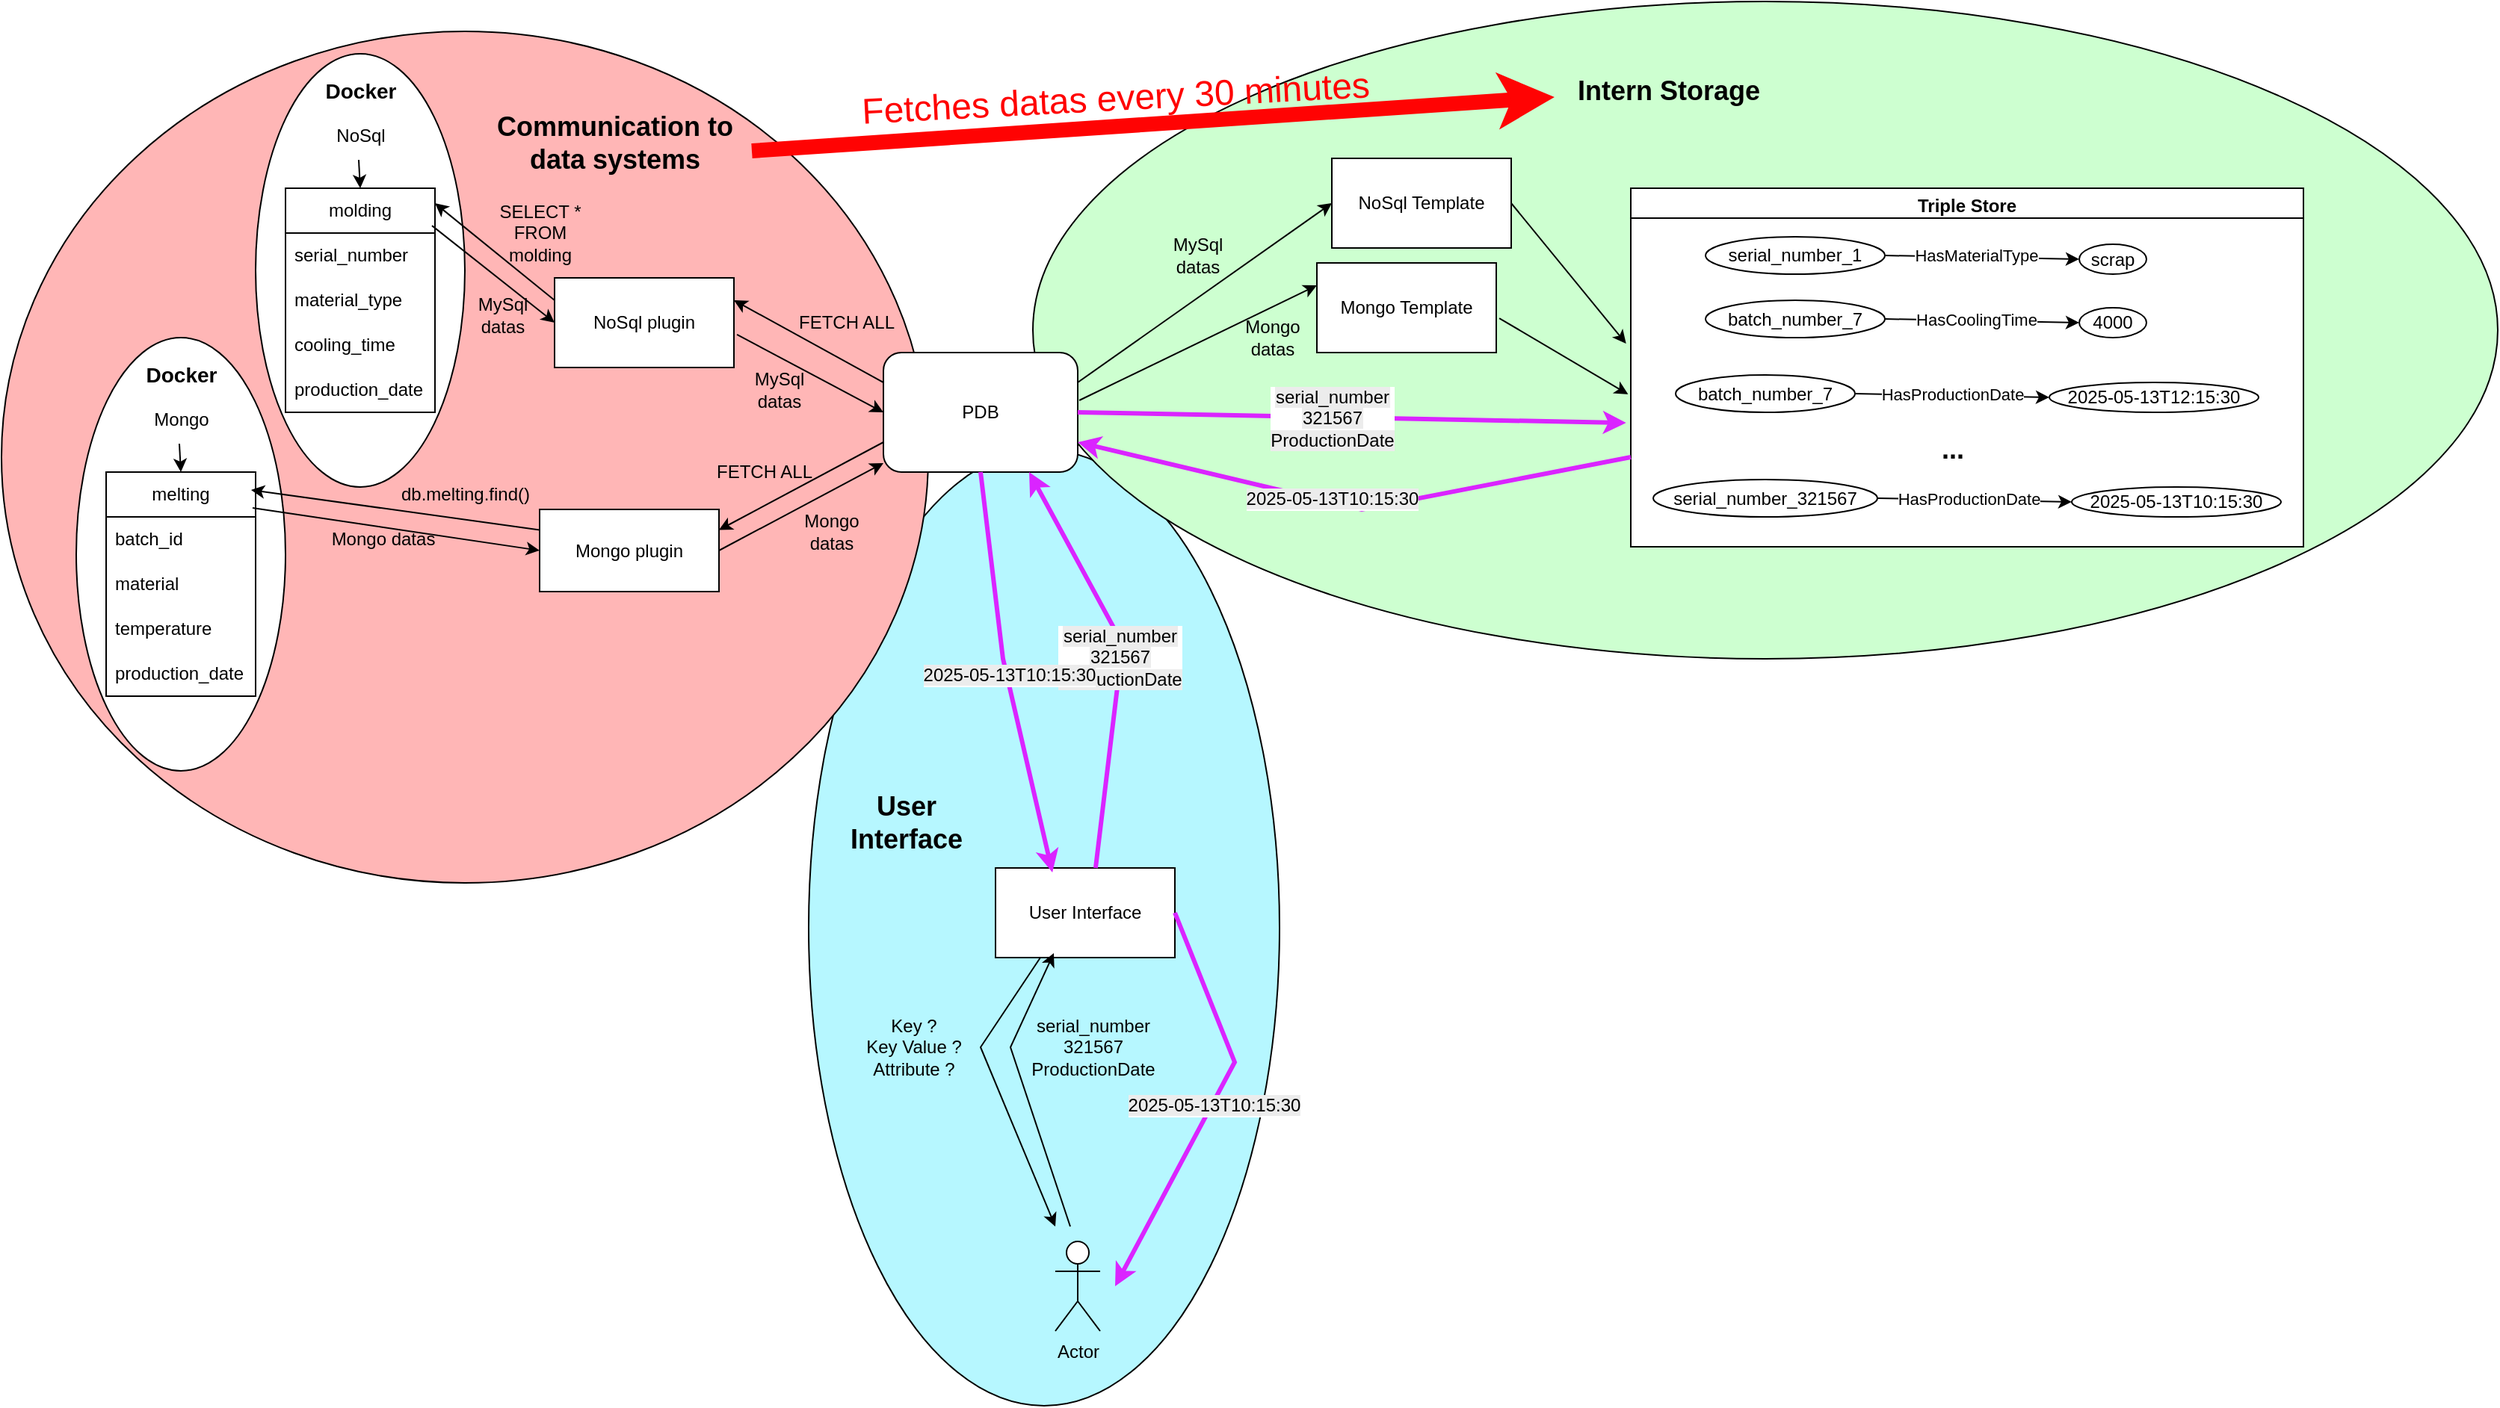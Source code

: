 <mxfile version="26.2.15">
  <diagram name="Page-1" id="P54fqgxrq9PAS0wYTWWo">
    <mxGraphModel dx="2066" dy="1235" grid="1" gridSize="10" guides="1" tooltips="1" connect="1" arrows="1" fold="1" page="1" pageScale="1" pageWidth="850" pageHeight="1100" math="0" shadow="0">
      <root>
        <mxCell id="0" />
        <mxCell id="1" parent="0" />
        <mxCell id="3cPbAiTUc3kKgB67v3EL-125" value="" style="ellipse;whiteSpace=wrap;html=1;fillColor=#B6F7FF;" vertex="1" parent="1">
          <mxGeometry x="560" y="350" width="315" height="640" as="geometry" />
        </mxCell>
        <mxCell id="3cPbAiTUc3kKgB67v3EL-90" value="" style="ellipse;whiteSpace=wrap;html=1;fillColor=#CDFFD0;" vertex="1" parent="1">
          <mxGeometry x="710" y="50" width="980" height="440" as="geometry" />
        </mxCell>
        <mxCell id="3cPbAiTUc3kKgB67v3EL-43" value="" style="ellipse;whiteSpace=wrap;html=1;fillColor=#FFB6B6;" vertex="1" parent="1">
          <mxGeometry x="20" y="70" width="620" height="570" as="geometry" />
        </mxCell>
        <mxCell id="3cPbAiTUc3kKgB67v3EL-2" value="" style="ellipse;whiteSpace=wrap;html=1;" vertex="1" parent="1">
          <mxGeometry x="190" y="85" width="140" height="290" as="geometry" />
        </mxCell>
        <mxCell id="3cPbAiTUc3kKgB67v3EL-3" value="molding" style="swimlane;fontStyle=0;childLayout=stackLayout;horizontal=1;startSize=30;horizontalStack=0;resizeParent=1;resizeParentMax=0;resizeLast=0;collapsible=1;marginBottom=0;whiteSpace=wrap;html=1;" vertex="1" parent="1">
          <mxGeometry x="210" y="175" width="100" height="150" as="geometry" />
        </mxCell>
        <mxCell id="3cPbAiTUc3kKgB67v3EL-4" value="serial_number" style="text;strokeColor=none;fillColor=none;align=left;verticalAlign=middle;spacingLeft=4;spacingRight=4;overflow=hidden;points=[[0,0.5],[1,0.5]];portConstraint=eastwest;rotatable=0;whiteSpace=wrap;html=1;" vertex="1" parent="3cPbAiTUc3kKgB67v3EL-3">
          <mxGeometry y="30" width="100" height="30" as="geometry" />
        </mxCell>
        <mxCell id="3cPbAiTUc3kKgB67v3EL-5" value="material_type" style="text;strokeColor=none;fillColor=none;align=left;verticalAlign=middle;spacingLeft=4;spacingRight=4;overflow=hidden;points=[[0,0.5],[1,0.5]];portConstraint=eastwest;rotatable=0;whiteSpace=wrap;html=1;" vertex="1" parent="3cPbAiTUc3kKgB67v3EL-3">
          <mxGeometry y="60" width="100" height="30" as="geometry" />
        </mxCell>
        <mxCell id="3cPbAiTUc3kKgB67v3EL-6" value="cooling_time" style="text;strokeColor=none;fillColor=none;align=left;verticalAlign=middle;spacingLeft=4;spacingRight=4;overflow=hidden;points=[[0,0.5],[1,0.5]];portConstraint=eastwest;rotatable=0;whiteSpace=wrap;html=1;" vertex="1" parent="3cPbAiTUc3kKgB67v3EL-3">
          <mxGeometry y="90" width="100" height="30" as="geometry" />
        </mxCell>
        <mxCell id="3cPbAiTUc3kKgB67v3EL-7" value="production_date" style="text;strokeColor=none;fillColor=none;align=left;verticalAlign=middle;spacingLeft=4;spacingRight=4;overflow=hidden;points=[[0,0.5],[1,0.5]];portConstraint=eastwest;rotatable=0;whiteSpace=wrap;html=1;" vertex="1" parent="3cPbAiTUc3kKgB67v3EL-3">
          <mxGeometry y="120" width="100" height="30" as="geometry" />
        </mxCell>
        <mxCell id="3cPbAiTUc3kKgB67v3EL-8" value="&lt;b&gt;&lt;font style=&quot;font-size: 14px;&quot;&gt;Docker&lt;/font&gt;&lt;/b&gt;" style="text;html=1;align=center;verticalAlign=middle;resizable=0;points=[];autosize=1;strokeColor=none;fillColor=none;" vertex="1" parent="1">
          <mxGeometry x="225" y="95" width="70" height="30" as="geometry" />
        </mxCell>
        <mxCell id="3cPbAiTUc3kKgB67v3EL-11" value="NoSql" style="text;html=1;align=center;verticalAlign=middle;resizable=0;points=[];autosize=1;strokeColor=none;fillColor=none;" vertex="1" parent="1">
          <mxGeometry x="230" y="125" width="60" height="30" as="geometry" />
        </mxCell>
        <mxCell id="3cPbAiTUc3kKgB67v3EL-13" value="" style="edgeStyle=none;orthogonalLoop=1;jettySize=auto;html=1;rounded=0;exitX=0.483;exitY=1.033;exitDx=0;exitDy=0;exitPerimeter=0;entryX=0.5;entryY=0;entryDx=0;entryDy=0;" edge="1" parent="1" source="3cPbAiTUc3kKgB67v3EL-11" target="3cPbAiTUc3kKgB67v3EL-3">
          <mxGeometry width="100" relative="1" as="geometry">
            <mxPoint x="430" y="215" as="sourcePoint" />
            <mxPoint x="530" y="215" as="targetPoint" />
            <Array as="points" />
          </mxGeometry>
        </mxCell>
        <mxCell id="3cPbAiTUc3kKgB67v3EL-14" value="" style="ellipse;whiteSpace=wrap;html=1;" vertex="1" parent="1">
          <mxGeometry x="70" y="275" width="140" height="290" as="geometry" />
        </mxCell>
        <mxCell id="3cPbAiTUc3kKgB67v3EL-15" value="melting" style="swimlane;fontStyle=0;childLayout=stackLayout;horizontal=1;startSize=30;horizontalStack=0;resizeParent=1;resizeParentMax=0;resizeLast=0;collapsible=1;marginBottom=0;whiteSpace=wrap;html=1;" vertex="1" parent="1">
          <mxGeometry x="90" y="365" width="100" height="150" as="geometry" />
        </mxCell>
        <mxCell id="3cPbAiTUc3kKgB67v3EL-16" value="batch_id" style="text;strokeColor=none;fillColor=none;align=left;verticalAlign=middle;spacingLeft=4;spacingRight=4;overflow=hidden;points=[[0,0.5],[1,0.5]];portConstraint=eastwest;rotatable=0;whiteSpace=wrap;html=1;" vertex="1" parent="3cPbAiTUc3kKgB67v3EL-15">
          <mxGeometry y="30" width="100" height="30" as="geometry" />
        </mxCell>
        <mxCell id="3cPbAiTUc3kKgB67v3EL-17" value="material" style="text;strokeColor=none;fillColor=none;align=left;verticalAlign=middle;spacingLeft=4;spacingRight=4;overflow=hidden;points=[[0,0.5],[1,0.5]];portConstraint=eastwest;rotatable=0;whiteSpace=wrap;html=1;" vertex="1" parent="3cPbAiTUc3kKgB67v3EL-15">
          <mxGeometry y="60" width="100" height="30" as="geometry" />
        </mxCell>
        <mxCell id="3cPbAiTUc3kKgB67v3EL-18" value="temperature" style="text;strokeColor=none;fillColor=none;align=left;verticalAlign=middle;spacingLeft=4;spacingRight=4;overflow=hidden;points=[[0,0.5],[1,0.5]];portConstraint=eastwest;rotatable=0;whiteSpace=wrap;html=1;" vertex="1" parent="3cPbAiTUc3kKgB67v3EL-15">
          <mxGeometry y="90" width="100" height="30" as="geometry" />
        </mxCell>
        <mxCell id="3cPbAiTUc3kKgB67v3EL-19" value="production_date" style="text;strokeColor=none;fillColor=none;align=left;verticalAlign=middle;spacingLeft=4;spacingRight=4;overflow=hidden;points=[[0,0.5],[1,0.5]];portConstraint=eastwest;rotatable=0;whiteSpace=wrap;html=1;" vertex="1" parent="3cPbAiTUc3kKgB67v3EL-15">
          <mxGeometry y="120" width="100" height="30" as="geometry" />
        </mxCell>
        <mxCell id="3cPbAiTUc3kKgB67v3EL-20" value="&lt;b&gt;&lt;font style=&quot;font-size: 14px;&quot;&gt;Docker&lt;/font&gt;&lt;/b&gt;" style="text;html=1;align=center;verticalAlign=middle;resizable=0;points=[];autosize=1;strokeColor=none;fillColor=none;" vertex="1" parent="1">
          <mxGeometry x="105" y="285" width="70" height="30" as="geometry" />
        </mxCell>
        <mxCell id="3cPbAiTUc3kKgB67v3EL-21" value="Mongo" style="text;html=1;align=center;verticalAlign=middle;resizable=0;points=[];autosize=1;strokeColor=none;fillColor=none;" vertex="1" parent="1">
          <mxGeometry x="110" y="315" width="60" height="30" as="geometry" />
        </mxCell>
        <mxCell id="3cPbAiTUc3kKgB67v3EL-22" value="" style="edgeStyle=none;orthogonalLoop=1;jettySize=auto;html=1;rounded=0;exitX=0.483;exitY=1.033;exitDx=0;exitDy=0;exitPerimeter=0;entryX=0.5;entryY=0;entryDx=0;entryDy=0;" edge="1" parent="1" source="3cPbAiTUc3kKgB67v3EL-21" target="3cPbAiTUc3kKgB67v3EL-15">
          <mxGeometry width="100" relative="1" as="geometry">
            <mxPoint x="310" y="405" as="sourcePoint" />
            <mxPoint x="410" y="405" as="targetPoint" />
            <Array as="points" />
          </mxGeometry>
        </mxCell>
        <mxCell id="3cPbAiTUc3kKgB67v3EL-23" value="NoSql plugin" style="rounded=0;whiteSpace=wrap;html=1;" vertex="1" parent="1">
          <mxGeometry x="390" y="235" width="120" height="60" as="geometry" />
        </mxCell>
        <mxCell id="3cPbAiTUc3kKgB67v3EL-24" value="Mongo plugin" style="rounded=0;whiteSpace=wrap;html=1;" vertex="1" parent="1">
          <mxGeometry x="380" y="390" width="120" height="55" as="geometry" />
        </mxCell>
        <mxCell id="3cPbAiTUc3kKgB67v3EL-25" value="PDB" style="rounded=1;whiteSpace=wrap;html=1;" vertex="1" parent="1">
          <mxGeometry x="610" y="285" width="130" height="80" as="geometry" />
        </mxCell>
        <mxCell id="3cPbAiTUc3kKgB67v3EL-30" value="" style="edgeStyle=none;orthogonalLoop=1;jettySize=auto;html=1;rounded=0;exitX=0;exitY=0.25;exitDx=0;exitDy=0;entryX=1;entryY=0.25;entryDx=0;entryDy=0;" edge="1" parent="1" source="3cPbAiTUc3kKgB67v3EL-25" target="3cPbAiTUc3kKgB67v3EL-23">
          <mxGeometry width="100" relative="1" as="geometry">
            <mxPoint x="390" y="215" as="sourcePoint" />
            <mxPoint x="490" y="215" as="targetPoint" />
            <Array as="points" />
          </mxGeometry>
        </mxCell>
        <mxCell id="3cPbAiTUc3kKgB67v3EL-31" value="" style="edgeStyle=none;orthogonalLoop=1;jettySize=auto;html=1;rounded=0;exitX=0;exitY=0.75;exitDx=0;exitDy=0;entryX=1;entryY=0.25;entryDx=0;entryDy=0;" edge="1" parent="1" source="3cPbAiTUc3kKgB67v3EL-25" target="3cPbAiTUc3kKgB67v3EL-24">
          <mxGeometry width="100" relative="1" as="geometry">
            <mxPoint x="360" y="375" as="sourcePoint" />
            <mxPoint x="460" y="375" as="targetPoint" />
            <Array as="points" />
          </mxGeometry>
        </mxCell>
        <mxCell id="3cPbAiTUc3kKgB67v3EL-32" value="" style="edgeStyle=none;orthogonalLoop=1;jettySize=auto;html=1;rounded=0;exitX=0;exitY=0.25;exitDx=0;exitDy=0;entryX=0.97;entryY=0.08;entryDx=0;entryDy=0;entryPerimeter=0;" edge="1" parent="1" source="3cPbAiTUc3kKgB67v3EL-24" target="3cPbAiTUc3kKgB67v3EL-15">
          <mxGeometry width="100" relative="1" as="geometry">
            <mxPoint x="130" y="405" as="sourcePoint" />
            <mxPoint x="230" y="405" as="targetPoint" />
            <Array as="points" />
          </mxGeometry>
        </mxCell>
        <mxCell id="3cPbAiTUc3kKgB67v3EL-33" value="" style="edgeStyle=none;orthogonalLoop=1;jettySize=auto;html=1;rounded=0;exitX=0.98;exitY=0.16;exitDx=0;exitDy=0;exitPerimeter=0;entryX=0;entryY=0.5;entryDx=0;entryDy=0;" edge="1" parent="1" source="3cPbAiTUc3kKgB67v3EL-15" target="3cPbAiTUc3kKgB67v3EL-24">
          <mxGeometry width="100" relative="1" as="geometry">
            <mxPoint x="90" y="425" as="sourcePoint" />
            <mxPoint x="190" y="425" as="targetPoint" />
            <Array as="points" />
          </mxGeometry>
        </mxCell>
        <mxCell id="3cPbAiTUc3kKgB67v3EL-36" value="" style="edgeStyle=none;orthogonalLoop=1;jettySize=auto;html=1;rounded=0;exitX=0;exitY=0.25;exitDx=0;exitDy=0;entryX=1;entryY=0.067;entryDx=0;entryDy=0;entryPerimeter=0;" edge="1" parent="1" source="3cPbAiTUc3kKgB67v3EL-23" target="3cPbAiTUc3kKgB67v3EL-3">
          <mxGeometry width="100" relative="1" as="geometry">
            <mxPoint x="190" y="113" as="sourcePoint" />
            <mxPoint x="27" y="85" as="targetPoint" />
            <Array as="points" />
          </mxGeometry>
        </mxCell>
        <mxCell id="3cPbAiTUc3kKgB67v3EL-37" value="" style="edgeStyle=none;orthogonalLoop=1;jettySize=auto;html=1;rounded=0;exitX=0.98;exitY=0.167;exitDx=0;exitDy=0;exitPerimeter=0;entryX=0;entryY=0.5;entryDx=0;entryDy=0;" edge="1" parent="1" source="3cPbAiTUc3kKgB67v3EL-3" target="3cPbAiTUc3kKgB67v3EL-23">
          <mxGeometry width="100" relative="1" as="geometry">
            <mxPoint x="28" y="97" as="sourcePoint" />
            <mxPoint x="190" y="128" as="targetPoint" />
            <Array as="points" />
          </mxGeometry>
        </mxCell>
        <mxCell id="3cPbAiTUc3kKgB67v3EL-38" value="" style="edgeStyle=none;orthogonalLoop=1;jettySize=auto;html=1;rounded=0;exitX=1.017;exitY=0.633;exitDx=0;exitDy=0;entryX=0;entryY=0.5;entryDx=0;entryDy=0;exitPerimeter=0;" edge="1" parent="1" source="3cPbAiTUc3kKgB67v3EL-23" target="3cPbAiTUc3kKgB67v3EL-25">
          <mxGeometry width="100" relative="1" as="geometry">
            <mxPoint x="270" y="175" as="sourcePoint" />
            <mxPoint x="370" y="175" as="targetPoint" />
            <Array as="points" />
          </mxGeometry>
        </mxCell>
        <mxCell id="3cPbAiTUc3kKgB67v3EL-39" value="" style="edgeStyle=none;orthogonalLoop=1;jettySize=auto;html=1;rounded=0;entryX=0;entryY=0.925;entryDx=0;entryDy=0;exitX=1;exitY=0.5;exitDx=0;exitDy=0;entryPerimeter=0;" edge="1" parent="1" source="3cPbAiTUc3kKgB67v3EL-24" target="3cPbAiTUc3kKgB67v3EL-25">
          <mxGeometry width="100" relative="1" as="geometry">
            <mxPoint x="310" y="525" as="sourcePoint" />
            <mxPoint x="480" y="515" as="targetPoint" />
            <Array as="points" />
          </mxGeometry>
        </mxCell>
        <mxCell id="3cPbAiTUc3kKgB67v3EL-41" value="&lt;font style=&quot;font-size: 18px; color: rgb(0, 0, 0);&quot;&gt;&lt;b style=&quot;&quot;&gt;Communication to &lt;br&gt;data systems&lt;/b&gt;&lt;/font&gt;" style="text;html=1;align=center;verticalAlign=middle;resizable=0;points=[];autosize=1;strokeColor=none;fillColor=none;" vertex="1" parent="1">
          <mxGeometry x="340" y="115" width="180" height="60" as="geometry" />
        </mxCell>
        <mxCell id="3cPbAiTUc3kKgB67v3EL-44" value="NoSql Template" style="rounded=0;whiteSpace=wrap;html=1;" vertex="1" parent="1">
          <mxGeometry x="910" y="155" width="120" height="60" as="geometry" />
        </mxCell>
        <mxCell id="3cPbAiTUc3kKgB67v3EL-45" value="Mongo Template" style="rounded=0;whiteSpace=wrap;html=1;" vertex="1" parent="1">
          <mxGeometry x="900" y="225" width="120" height="60" as="geometry" />
        </mxCell>
        <mxCell id="3cPbAiTUc3kKgB67v3EL-46" value="" style="edgeStyle=none;orthogonalLoop=1;jettySize=auto;html=1;rounded=0;exitX=1;exitY=0.25;exitDx=0;exitDy=0;entryX=0;entryY=0.5;entryDx=0;entryDy=0;" edge="1" parent="1" source="3cPbAiTUc3kKgB67v3EL-25" target="3cPbAiTUc3kKgB67v3EL-44">
          <mxGeometry width="100" relative="1" as="geometry">
            <mxPoint x="760" y="310" as="sourcePoint" />
            <mxPoint x="860" y="310" as="targetPoint" />
            <Array as="points" />
          </mxGeometry>
        </mxCell>
        <mxCell id="3cPbAiTUc3kKgB67v3EL-47" value="" style="edgeStyle=none;orthogonalLoop=1;jettySize=auto;html=1;rounded=0;exitX=1.008;exitY=0.4;exitDx=0;exitDy=0;entryX=0;entryY=0.25;entryDx=0;entryDy=0;exitPerimeter=0;" edge="1" parent="1" source="3cPbAiTUc3kKgB67v3EL-25" target="3cPbAiTUc3kKgB67v3EL-45">
          <mxGeometry width="100" relative="1" as="geometry">
            <mxPoint x="820" y="330" as="sourcePoint" />
            <mxPoint x="920" y="330" as="targetPoint" />
            <Array as="points" />
          </mxGeometry>
        </mxCell>
        <mxCell id="3cPbAiTUc3kKgB67v3EL-87" value="Triple Store" style="swimlane;whiteSpace=wrap;html=1;" vertex="1" parent="1">
          <mxGeometry x="1110" y="175" width="450" height="240" as="geometry" />
        </mxCell>
        <mxCell id="3cPbAiTUc3kKgB67v3EL-91" value="" style="rounded=0;whiteSpace=wrap;html=1;" vertex="1" parent="3cPbAiTUc3kKgB67v3EL-87">
          <mxGeometry y="20" width="450" height="220" as="geometry" />
        </mxCell>
        <mxCell id="3cPbAiTUc3kKgB67v3EL-53" value="serial_number_1" style="ellipse;whiteSpace=wrap;html=1;" vertex="1" parent="3cPbAiTUc3kKgB67v3EL-87">
          <mxGeometry x="50" y="32.5" width="120" height="25" as="geometry" />
        </mxCell>
        <mxCell id="3cPbAiTUc3kKgB67v3EL-54" value="scrap" style="ellipse;whiteSpace=wrap;html=1;" vertex="1" parent="3cPbAiTUc3kKgB67v3EL-87">
          <mxGeometry x="300" y="37.5" width="45" height="20" as="geometry" />
        </mxCell>
        <mxCell id="3cPbAiTUc3kKgB67v3EL-66" value="" style="edgeStyle=none;orthogonalLoop=1;jettySize=auto;html=1;rounded=0;exitX=1;exitY=0.5;exitDx=0;exitDy=0;entryX=0;entryY=0.5;entryDx=0;entryDy=0;" edge="1" parent="3cPbAiTUc3kKgB67v3EL-87" source="3cPbAiTUc3kKgB67v3EL-53" target="3cPbAiTUc3kKgB67v3EL-54">
          <mxGeometry width="100" relative="1" as="geometry">
            <mxPoint x="150" y="100" as="sourcePoint" />
            <mxPoint x="250" y="100" as="targetPoint" />
            <Array as="points" />
          </mxGeometry>
        </mxCell>
        <mxCell id="3cPbAiTUc3kKgB67v3EL-67" value="HasMaterialType" style="edgeLabel;html=1;align=center;verticalAlign=middle;resizable=0;points=[];" vertex="1" connectable="0" parent="3cPbAiTUc3kKgB67v3EL-66">
          <mxGeometry x="-0.18" y="-3" relative="1" as="geometry">
            <mxPoint x="7" y="-4" as="offset" />
          </mxGeometry>
        </mxCell>
        <mxCell id="3cPbAiTUc3kKgB67v3EL-68" value="batch_number_7" style="ellipse;whiteSpace=wrap;html=1;" vertex="1" parent="3cPbAiTUc3kKgB67v3EL-87">
          <mxGeometry x="50" y="75" width="120" height="25" as="geometry" />
        </mxCell>
        <mxCell id="3cPbAiTUc3kKgB67v3EL-69" value="4000" style="ellipse;whiteSpace=wrap;html=1;" vertex="1" parent="3cPbAiTUc3kKgB67v3EL-87">
          <mxGeometry x="300" y="80" width="45" height="20" as="geometry" />
        </mxCell>
        <mxCell id="3cPbAiTUc3kKgB67v3EL-70" value="" style="edgeStyle=none;orthogonalLoop=1;jettySize=auto;html=1;rounded=0;exitX=1;exitY=0.5;exitDx=0;exitDy=0;entryX=0;entryY=0.5;entryDx=0;entryDy=0;" edge="1" parent="3cPbAiTUc3kKgB67v3EL-87" source="3cPbAiTUc3kKgB67v3EL-68" target="3cPbAiTUc3kKgB67v3EL-69">
          <mxGeometry width="100" relative="1" as="geometry">
            <mxPoint x="150" y="142.5" as="sourcePoint" />
            <mxPoint x="250" y="142.5" as="targetPoint" />
            <Array as="points" />
          </mxGeometry>
        </mxCell>
        <mxCell id="3cPbAiTUc3kKgB67v3EL-71" value="HasCoolingTime" style="edgeLabel;html=1;align=center;verticalAlign=middle;resizable=0;points=[];" vertex="1" connectable="0" parent="3cPbAiTUc3kKgB67v3EL-70">
          <mxGeometry x="-0.18" y="-3" relative="1" as="geometry">
            <mxPoint x="7" y="-4" as="offset" />
          </mxGeometry>
        </mxCell>
        <mxCell id="3cPbAiTUc3kKgB67v3EL-80" value="batch_number_7" style="ellipse;whiteSpace=wrap;html=1;" vertex="1" parent="3cPbAiTUc3kKgB67v3EL-87">
          <mxGeometry x="30" y="125" width="120" height="25" as="geometry" />
        </mxCell>
        <mxCell id="3cPbAiTUc3kKgB67v3EL-82" value="" style="edgeStyle=none;orthogonalLoop=1;jettySize=auto;html=1;rounded=0;exitX=1;exitY=0.5;exitDx=0;exitDy=0;entryX=0;entryY=0.5;entryDx=0;entryDy=0;" edge="1" parent="3cPbAiTUc3kKgB67v3EL-87" source="3cPbAiTUc3kKgB67v3EL-80">
          <mxGeometry width="100" relative="1" as="geometry">
            <mxPoint x="130" y="192.5" as="sourcePoint" />
            <mxPoint x="280" y="140" as="targetPoint" />
            <Array as="points" />
          </mxGeometry>
        </mxCell>
        <mxCell id="3cPbAiTUc3kKgB67v3EL-84" value="HasProductionDate" style="edgeLabel;html=1;align=center;verticalAlign=middle;resizable=0;points=[];" vertex="1" connectable="0" parent="3cPbAiTUc3kKgB67v3EL-87">
          <mxGeometry x="215.003" y="137.498" as="geometry" />
        </mxCell>
        <mxCell id="3cPbAiTUc3kKgB67v3EL-85" value="2025-05-13T12:15:30" style="ellipse;whiteSpace=wrap;html=1;" vertex="1" parent="3cPbAiTUc3kKgB67v3EL-87">
          <mxGeometry x="280" y="130" width="140" height="20" as="geometry" />
        </mxCell>
        <mxCell id="3cPbAiTUc3kKgB67v3EL-86" value="&lt;font style=&quot;font-size: 18px;&quot;&gt;&lt;b&gt;...&lt;/b&gt;&lt;/font&gt;" style="text;html=1;align=center;verticalAlign=middle;resizable=0;points=[];autosize=1;strokeColor=none;fillColor=none;" vertex="1" parent="3cPbAiTUc3kKgB67v3EL-87">
          <mxGeometry x="195" y="155" width="40" height="40" as="geometry" />
        </mxCell>
        <mxCell id="3cPbAiTUc3kKgB67v3EL-76" value="serial_number_321567" style="ellipse;whiteSpace=wrap;html=1;" vertex="1" parent="3cPbAiTUc3kKgB67v3EL-87">
          <mxGeometry x="15" y="195" width="150" height="25" as="geometry" />
        </mxCell>
        <mxCell id="3cPbAiTUc3kKgB67v3EL-77" value="2025-05-13T10:15:30" style="ellipse;whiteSpace=wrap;html=1;" vertex="1" parent="3cPbAiTUc3kKgB67v3EL-87">
          <mxGeometry x="295" y="200" width="140" height="20" as="geometry" />
        </mxCell>
        <mxCell id="3cPbAiTUc3kKgB67v3EL-78" value="" style="edgeStyle=none;orthogonalLoop=1;jettySize=auto;html=1;rounded=0;exitX=1;exitY=0.5;exitDx=0;exitDy=0;entryX=0;entryY=0.5;entryDx=0;entryDy=0;" edge="1" parent="3cPbAiTUc3kKgB67v3EL-87" source="3cPbAiTUc3kKgB67v3EL-76" target="3cPbAiTUc3kKgB67v3EL-77">
          <mxGeometry width="100" relative="1" as="geometry">
            <mxPoint x="145" y="262.5" as="sourcePoint" />
            <mxPoint x="245" y="262.5" as="targetPoint" />
            <Array as="points" />
          </mxGeometry>
        </mxCell>
        <mxCell id="3cPbAiTUc3kKgB67v3EL-79" value="HasProductionDate" style="edgeLabel;html=1;align=center;verticalAlign=middle;resizable=0;points=[];" vertex="1" connectable="0" parent="3cPbAiTUc3kKgB67v3EL-78">
          <mxGeometry x="-0.18" y="-3" relative="1" as="geometry">
            <mxPoint x="7" y="-4" as="offset" />
          </mxGeometry>
        </mxCell>
        <mxCell id="3cPbAiTUc3kKgB67v3EL-88" value="" style="edgeStyle=none;orthogonalLoop=1;jettySize=auto;html=1;rounded=0;exitX=1;exitY=0.5;exitDx=0;exitDy=0;entryX=-0.007;entryY=0.382;entryDx=0;entryDy=0;entryPerimeter=0;" edge="1" parent="1" source="3cPbAiTUc3kKgB67v3EL-44" target="3cPbAiTUc3kKgB67v3EL-91">
          <mxGeometry width="100" relative="1" as="geometry">
            <mxPoint x="1040" y="150" as="sourcePoint" />
            <mxPoint x="1140" y="150" as="targetPoint" />
            <Array as="points" />
          </mxGeometry>
        </mxCell>
        <mxCell id="3cPbAiTUc3kKgB67v3EL-89" value="" style="edgeStyle=none;orthogonalLoop=1;jettySize=auto;html=1;rounded=0;exitX=1.017;exitY=0.617;exitDx=0;exitDy=0;exitPerimeter=0;entryX=-0.004;entryY=0.536;entryDx=0;entryDy=0;entryPerimeter=0;" edge="1" parent="1" source="3cPbAiTUc3kKgB67v3EL-45" target="3cPbAiTUc3kKgB67v3EL-91">
          <mxGeometry width="100" relative="1" as="geometry">
            <mxPoint x="1030" y="320" as="sourcePoint" />
            <mxPoint x="1130" y="320" as="targetPoint" />
            <Array as="points" />
          </mxGeometry>
        </mxCell>
        <mxCell id="3cPbAiTUc3kKgB67v3EL-92" value="&lt;span style=&quot;font-size: 18px;&quot;&gt;&lt;b&gt;Intern Storage&lt;/b&gt;&lt;/span&gt;" style="text;html=1;align=center;verticalAlign=middle;resizable=0;points=[];autosize=1;strokeColor=none;fillColor=none;" vertex="1" parent="1">
          <mxGeometry x="1060" y="90" width="150" height="40" as="geometry" />
        </mxCell>
        <mxCell id="3cPbAiTUc3kKgB67v3EL-93" value="User Interface" style="rounded=0;whiteSpace=wrap;html=1;" vertex="1" parent="1">
          <mxGeometry x="685" y="630" width="120" height="60" as="geometry" />
        </mxCell>
        <mxCell id="3cPbAiTUc3kKgB67v3EL-95" value="Actor" style="shape=umlActor;verticalLabelPosition=bottom;verticalAlign=top;html=1;outlineConnect=0;" vertex="1" parent="1">
          <mxGeometry x="725" y="880" width="30" height="60" as="geometry" />
        </mxCell>
        <mxCell id="3cPbAiTUc3kKgB67v3EL-96" value="" style="edgeStyle=none;orthogonalLoop=1;jettySize=auto;html=1;rounded=0;exitX=0.25;exitY=1;exitDx=0;exitDy=0;" edge="1" parent="1" source="3cPbAiTUc3kKgB67v3EL-93">
          <mxGeometry width="100" relative="1" as="geometry">
            <mxPoint x="675" y="770" as="sourcePoint" />
            <mxPoint x="725" y="870" as="targetPoint" />
            <Array as="points">
              <mxPoint x="675" y="750" />
            </Array>
          </mxGeometry>
        </mxCell>
        <mxCell id="3cPbAiTUc3kKgB67v3EL-97" value="Key ?&lt;br&gt;Key Value ?&lt;br&gt;Attribute ?" style="text;html=1;align=center;verticalAlign=middle;resizable=0;points=[];autosize=1;strokeColor=none;fillColor=none;" vertex="1" parent="1">
          <mxGeometry x="585" y="720" width="90" height="60" as="geometry" />
        </mxCell>
        <mxCell id="3cPbAiTUc3kKgB67v3EL-99" value="" style="edgeStyle=none;orthogonalLoop=1;jettySize=auto;html=1;rounded=0;entryX=0.325;entryY=0.95;entryDx=0;entryDy=0;entryPerimeter=0;" edge="1" parent="1" target="3cPbAiTUc3kKgB67v3EL-93">
          <mxGeometry width="100" relative="1" as="geometry">
            <mxPoint x="735" y="870" as="sourcePoint" />
            <mxPoint x="805" y="800" as="targetPoint" />
            <Array as="points">
              <mxPoint x="695" y="750" />
            </Array>
          </mxGeometry>
        </mxCell>
        <mxCell id="3cPbAiTUc3kKgB67v3EL-100" value="serial_number&lt;br&gt;321567&lt;br&gt;ProductionDate" style="text;html=1;align=center;verticalAlign=middle;resizable=0;points=[];autosize=1;strokeColor=none;fillColor=none;" vertex="1" parent="1">
          <mxGeometry x="695" y="720" width="110" height="60" as="geometry" />
        </mxCell>
        <mxCell id="3cPbAiTUc3kKgB67v3EL-101" value="" style="edgeStyle=none;orthogonalLoop=1;jettySize=auto;html=1;rounded=0;exitX=0.558;exitY=0;exitDx=0;exitDy=0;exitPerimeter=0;entryX=0.75;entryY=1;entryDx=0;entryDy=0;strokeColor=#DA24FF;curved=0;strokeWidth=3;" edge="1" parent="1" source="3cPbAiTUc3kKgB67v3EL-93" target="3cPbAiTUc3kKgB67v3EL-25">
          <mxGeometry width="100" relative="1" as="geometry">
            <mxPoint x="680" y="500" as="sourcePoint" />
            <mxPoint x="780" y="500" as="targetPoint" />
            <Array as="points">
              <mxPoint x="770" y="480" />
            </Array>
          </mxGeometry>
        </mxCell>
        <mxCell id="3cPbAiTUc3kKgB67v3EL-115" value="&lt;span style=&quot;font-size: 12px; background-color: rgb(236, 236, 236);&quot;&gt;serial_number&lt;/span&gt;&lt;br style=&quot;font-size: 12px; background-color: rgb(236, 236, 236);&quot;&gt;&lt;span style=&quot;font-size: 12px; background-color: rgb(236, 236, 236);&quot;&gt;321567&lt;/span&gt;&lt;br style=&quot;font-size: 12px; background-color: rgb(236, 236, 236);&quot;&gt;&lt;span style=&quot;font-size: 12px; background-color: rgb(236, 236, 236);&quot;&gt;ProductionDate&lt;/span&gt;" style="edgeLabel;html=1;align=center;verticalAlign=middle;resizable=0;points=[];" vertex="1" connectable="0" parent="3cPbAiTUc3kKgB67v3EL-101">
          <mxGeometry x="0.006" y="1" relative="1" as="geometry">
            <mxPoint as="offset" />
          </mxGeometry>
        </mxCell>
        <mxCell id="3cPbAiTUc3kKgB67v3EL-105" value="" style="edgeStyle=none;orthogonalLoop=1;jettySize=auto;html=1;rounded=0;exitX=1;exitY=0.5;exitDx=0;exitDy=0;strokeColor=#DA24FF;curved=0;strokeWidth=3;entryX=-0.007;entryY=0.623;entryDx=0;entryDy=0;entryPerimeter=0;" edge="1" parent="1" source="3cPbAiTUc3kKgB67v3EL-25" target="3cPbAiTUc3kKgB67v3EL-91">
          <mxGeometry width="100" relative="1" as="geometry">
            <mxPoint x="1179" y="925" as="sourcePoint" />
            <mxPoint x="1300" y="750" as="targetPoint" />
            <Array as="points" />
          </mxGeometry>
        </mxCell>
        <mxCell id="3cPbAiTUc3kKgB67v3EL-112" value="&lt;span style=&quot;font-size: 12px; background-color: rgb(236, 236, 236);&quot;&gt;serial_number&lt;/span&gt;&lt;br style=&quot;font-size: 12px; background-color: rgb(236, 236, 236);&quot;&gt;&lt;span style=&quot;font-size: 12px; background-color: rgb(236, 236, 236);&quot;&gt;321567&lt;/span&gt;&lt;br style=&quot;font-size: 12px; background-color: rgb(236, 236, 236);&quot;&gt;&lt;span style=&quot;font-size: 12px; background-color: rgb(236, 236, 236);&quot;&gt;ProductionDate&lt;/span&gt;" style="edgeLabel;html=1;align=center;verticalAlign=middle;resizable=0;points=[];" vertex="1" connectable="0" parent="3cPbAiTUc3kKgB67v3EL-105">
          <mxGeometry x="-0.073" relative="1" as="geometry">
            <mxPoint as="offset" />
          </mxGeometry>
        </mxCell>
        <mxCell id="3cPbAiTUc3kKgB67v3EL-116" value="" style="edgeStyle=none;orthogonalLoop=1;jettySize=auto;html=1;rounded=0;exitX=0;exitY=0.75;exitDx=0;exitDy=0;entryX=1;entryY=0.75;entryDx=0;entryDy=0;strokeColor=#DA24FF;curved=0;strokeWidth=3;" edge="1" parent="1" source="3cPbAiTUc3kKgB67v3EL-87" target="3cPbAiTUc3kKgB67v3EL-25">
          <mxGeometry width="100" relative="1" as="geometry">
            <mxPoint x="787" y="620" as="sourcePoint" />
            <mxPoint x="718" y="375" as="targetPoint" />
            <Array as="points">
              <mxPoint x="930" y="390" />
            </Array>
          </mxGeometry>
        </mxCell>
        <mxCell id="3cPbAiTUc3kKgB67v3EL-117" value="&lt;br style=&quot;font-size: 12px; background-color: rgb(236, 236, 236);&quot;&gt;" style="edgeLabel;html=1;align=center;verticalAlign=middle;resizable=0;points=[];" vertex="1" connectable="0" parent="3cPbAiTUc3kKgB67v3EL-116">
          <mxGeometry x="0.006" y="1" relative="1" as="geometry">
            <mxPoint as="offset" />
          </mxGeometry>
        </mxCell>
        <mxCell id="3cPbAiTUc3kKgB67v3EL-118" value="&lt;span style=&quot;font-size: 12px; text-wrap-mode: wrap; background-color: rgb(236, 236, 236);&quot;&gt;2025-05-13T10:15:30&lt;/span&gt;" style="edgeLabel;html=1;align=center;verticalAlign=middle;resizable=0;points=[];" vertex="1" connectable="0" parent="3cPbAiTUc3kKgB67v3EL-116">
          <mxGeometry x="0.08" y="-2" relative="1" as="geometry">
            <mxPoint as="offset" />
          </mxGeometry>
        </mxCell>
        <mxCell id="3cPbAiTUc3kKgB67v3EL-119" value="" style="edgeStyle=none;orthogonalLoop=1;jettySize=auto;html=1;rounded=0;exitX=0.5;exitY=1;exitDx=0;exitDy=0;entryX=0.317;entryY=0.05;entryDx=0;entryDy=0;strokeColor=#DA24FF;curved=0;strokeWidth=3;entryPerimeter=0;" edge="1" parent="1" source="3cPbAiTUc3kKgB67v3EL-25" target="3cPbAiTUc3kKgB67v3EL-93">
          <mxGeometry width="100" relative="1" as="geometry">
            <mxPoint x="787" y="620" as="sourcePoint" />
            <mxPoint x="718" y="375" as="targetPoint" />
            <Array as="points">
              <mxPoint x="690" y="490" />
            </Array>
          </mxGeometry>
        </mxCell>
        <mxCell id="3cPbAiTUc3kKgB67v3EL-120" value="&lt;span style=&quot;font-size: 12px; text-wrap-mode: wrap; background-color: rgb(236, 236, 236);&quot;&gt;2025-05-13T10:15:30&lt;/span&gt;" style="edgeLabel;html=1;align=center;verticalAlign=middle;resizable=0;points=[];" vertex="1" connectable="0" parent="3cPbAiTUc3kKgB67v3EL-119">
          <mxGeometry x="0.006" y="1" relative="1" as="geometry">
            <mxPoint as="offset" />
          </mxGeometry>
        </mxCell>
        <mxCell id="3cPbAiTUc3kKgB67v3EL-121" value="" style="edgeStyle=none;orthogonalLoop=1;jettySize=auto;html=1;rounded=0;exitX=1;exitY=0.5;exitDx=0;exitDy=0;strokeColor=#DA24FF;curved=0;strokeWidth=3;" edge="1" parent="1" source="3cPbAiTUc3kKgB67v3EL-93">
          <mxGeometry width="100" relative="1" as="geometry">
            <mxPoint x="885" y="630" as="sourcePoint" />
            <mxPoint x="765" y="910" as="targetPoint" />
            <Array as="points">
              <mxPoint x="845" y="760" />
            </Array>
          </mxGeometry>
        </mxCell>
        <mxCell id="3cPbAiTUc3kKgB67v3EL-122" value="&lt;span style=&quot;font-size: 12px; text-wrap-mode: wrap; background-color: rgb(236, 236, 236);&quot;&gt;2025-05-13T10:15:30&lt;/span&gt;" style="edgeLabel;html=1;align=center;verticalAlign=middle;resizable=0;points=[];" vertex="1" connectable="0" parent="3cPbAiTUc3kKgB67v3EL-121">
          <mxGeometry x="0.006" y="1" relative="1" as="geometry">
            <mxPoint as="offset" />
          </mxGeometry>
        </mxCell>
        <mxCell id="3cPbAiTUc3kKgB67v3EL-126" value="&lt;span style=&quot;font-size: 18px;&quot;&gt;&lt;b&gt;User&lt;br&gt;Interface&lt;/b&gt;&lt;/span&gt;" style="text;html=1;align=center;verticalAlign=middle;resizable=0;points=[];autosize=1;strokeColor=none;fillColor=none;" vertex="1" parent="1">
          <mxGeometry x="575" y="570" width="100" height="60" as="geometry" />
        </mxCell>
        <mxCell id="3cPbAiTUc3kKgB67v3EL-127" value="SELECT * &lt;br&gt;FROM &lt;br&gt;molding" style="text;html=1;align=center;verticalAlign=middle;resizable=0;points=[];autosize=1;strokeColor=none;fillColor=none;" vertex="1" parent="1">
          <mxGeometry x="340" y="175" width="80" height="60" as="geometry" />
        </mxCell>
        <mxCell id="3cPbAiTUc3kKgB67v3EL-128" value="db.melting.find()" style="text;html=1;align=center;verticalAlign=middle;resizable=0;points=[];autosize=1;strokeColor=none;fillColor=none;" vertex="1" parent="1">
          <mxGeometry x="275" y="365" width="110" height="30" as="geometry" />
        </mxCell>
        <mxCell id="3cPbAiTUc3kKgB67v3EL-130" value="FETCH ALL" style="text;html=1;align=center;verticalAlign=middle;resizable=0;points=[];autosize=1;strokeColor=none;fillColor=none;" vertex="1" parent="1">
          <mxGeometry x="485" y="350" width="90" height="30" as="geometry" />
        </mxCell>
        <mxCell id="3cPbAiTUc3kKgB67v3EL-131" value="FETCH ALL" style="text;html=1;align=center;verticalAlign=middle;resizable=0;points=[];autosize=1;strokeColor=none;fillColor=none;" vertex="1" parent="1">
          <mxGeometry x="540" y="250" width="90" height="30" as="geometry" />
        </mxCell>
        <mxCell id="3cPbAiTUc3kKgB67v3EL-132" value="MySql &lt;br&gt;datas" style="text;html=1;align=center;verticalAlign=middle;resizable=0;points=[];autosize=1;strokeColor=none;fillColor=none;" vertex="1" parent="1">
          <mxGeometry x="325" y="240" width="60" height="40" as="geometry" />
        </mxCell>
        <mxCell id="3cPbAiTUc3kKgB67v3EL-133" value="Mongo datas" style="text;html=1;align=center;verticalAlign=middle;resizable=0;points=[];autosize=1;strokeColor=none;fillColor=none;" vertex="1" parent="1">
          <mxGeometry x="230" y="395" width="90" height="30" as="geometry" />
        </mxCell>
        <mxCell id="3cPbAiTUc3kKgB67v3EL-134" value="MySql &lt;br&gt;datas" style="text;html=1;align=center;verticalAlign=middle;resizable=0;points=[];autosize=1;strokeColor=none;fillColor=none;" vertex="1" parent="1">
          <mxGeometry x="510" y="290" width="60" height="40" as="geometry" />
        </mxCell>
        <mxCell id="3cPbAiTUc3kKgB67v3EL-135" value="Mongo &lt;br&gt;datas" style="text;html=1;align=center;verticalAlign=middle;resizable=0;points=[];autosize=1;strokeColor=none;fillColor=none;" vertex="1" parent="1">
          <mxGeometry x="545" y="385" width="60" height="40" as="geometry" />
        </mxCell>
        <mxCell id="3cPbAiTUc3kKgB67v3EL-136" value="Mongo &lt;br&gt;datas" style="text;html=1;align=center;verticalAlign=middle;resizable=0;points=[];autosize=1;strokeColor=none;fillColor=none;" vertex="1" parent="1">
          <mxGeometry x="840" y="255" width="60" height="40" as="geometry" />
        </mxCell>
        <mxCell id="3cPbAiTUc3kKgB67v3EL-137" value="MySql &lt;br&gt;datas" style="text;html=1;align=center;verticalAlign=middle;resizable=0;points=[];autosize=1;strokeColor=none;fillColor=none;" vertex="1" parent="1">
          <mxGeometry x="790" y="200" width="60" height="40" as="geometry" />
        </mxCell>
        <mxCell id="3cPbAiTUc3kKgB67v3EL-141" value="" style="endArrow=classic;html=1;rounded=0;exitX=1.011;exitY=0.583;exitDx=0;exitDy=0;exitPerimeter=0;entryX=-0.007;entryY=0.6;entryDx=0;entryDy=0;entryPerimeter=0;strokeWidth=10;fillColor=#f5f5f5;strokeColor=#FF0303;" edge="1" parent="1" source="3cPbAiTUc3kKgB67v3EL-41" target="3cPbAiTUc3kKgB67v3EL-92">
          <mxGeometry width="50" height="50" relative="1" as="geometry">
            <mxPoint x="630" y="145" as="sourcePoint" />
            <mxPoint x="680" y="95" as="targetPoint" />
          </mxGeometry>
        </mxCell>
        <mxCell id="3cPbAiTUc3kKgB67v3EL-143" value="&lt;font style=&quot;font-size: 24px; color: rgb(255, 0, 0);&quot;&gt;Fetches datas every 30 minutes&lt;/font&gt;" style="text;html=1;align=center;verticalAlign=middle;resizable=0;points=[];autosize=1;strokeColor=none;fillColor=none;rotation=357;" vertex="1" parent="1">
          <mxGeometry x="585" y="95" width="360" height="40" as="geometry" />
        </mxCell>
      </root>
    </mxGraphModel>
  </diagram>
</mxfile>
